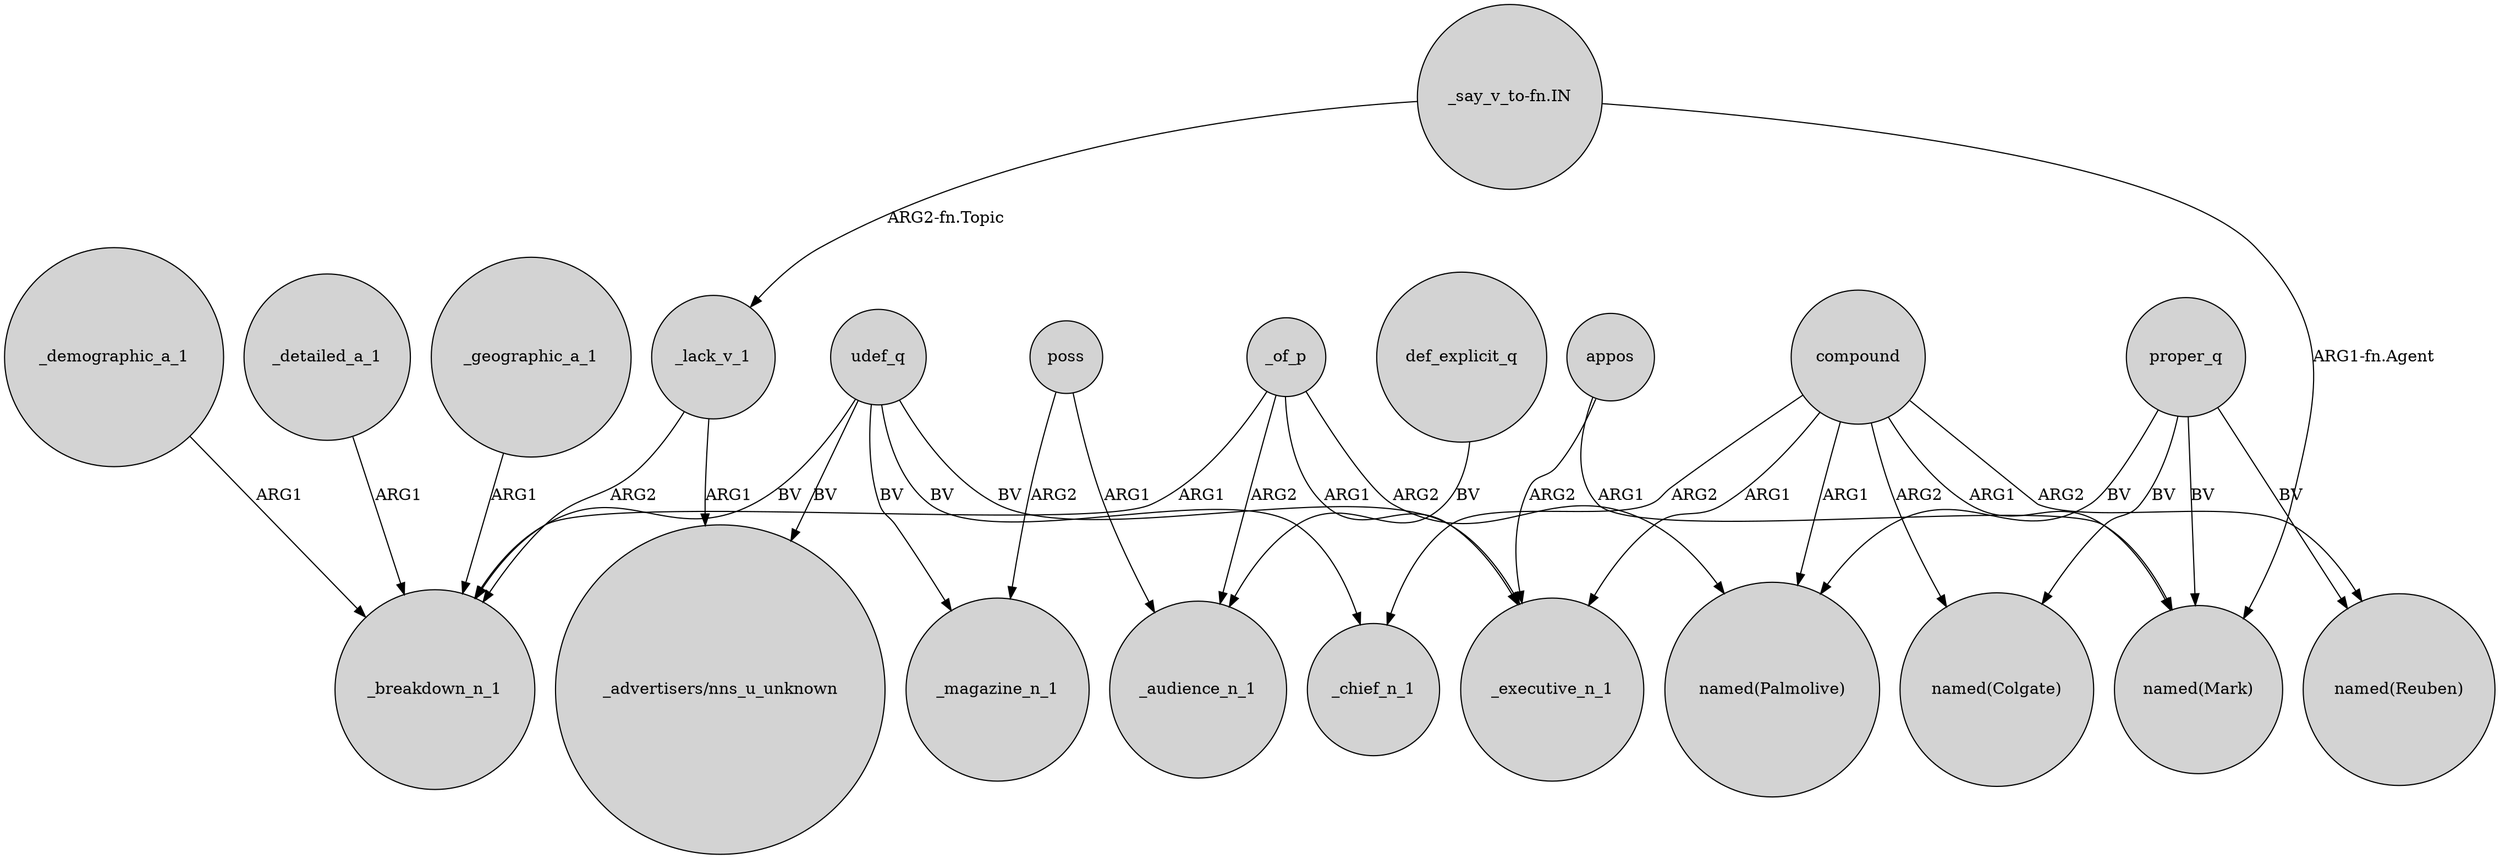 digraph {
	node [shape=circle style=filled]
	_lack_v_1 -> _breakdown_n_1 [label=ARG2]
	_demographic_a_1 -> _breakdown_n_1 [label=ARG1]
	_of_p -> _executive_n_1 [label=ARG1]
	poss -> _magazine_n_1 [label=ARG2]
	udef_q -> _executive_n_1 [label=BV]
	_detailed_a_1 -> _breakdown_n_1 [label=ARG1]
	_lack_v_1 -> "_advertisers/nns_u_unknown" [label=ARG1]
	proper_q -> "named(Reuben)" [label=BV]
	_of_p -> _audience_n_1 [label=ARG2]
	_of_p -> _breakdown_n_1 [label=ARG1]
	compound -> "named(Mark)" [label=ARG1]
	appos -> _executive_n_1 [label=ARG2]
	compound -> _executive_n_1 [label=ARG1]
	poss -> _audience_n_1 [label=ARG1]
	proper_q -> "named(Colgate)" [label=BV]
	"_say_v_to-fn.IN" -> _lack_v_1 [label="ARG2-fn.Topic"]
	def_explicit_q -> _audience_n_1 [label=BV]
	compound -> "named(Reuben)" [label=ARG2]
	compound -> _chief_n_1 [label=ARG2]
	"_say_v_to-fn.IN" -> "named(Mark)" [label="ARG1-fn.Agent"]
	proper_q -> "named(Mark)" [label=BV]
	udef_q -> _magazine_n_1 [label=BV]
	proper_q -> "named(Palmolive)" [label=BV]
	_geographic_a_1 -> _breakdown_n_1 [label=ARG1]
	udef_q -> _chief_n_1 [label=BV]
	compound -> "named(Palmolive)" [label=ARG1]
	udef_q -> "_advertisers/nns_u_unknown" [label=BV]
	compound -> "named(Colgate)" [label=ARG2]
	udef_q -> _breakdown_n_1 [label=BV]
	_of_p -> "named(Palmolive)" [label=ARG2]
	appos -> "named(Mark)" [label=ARG1]
}
